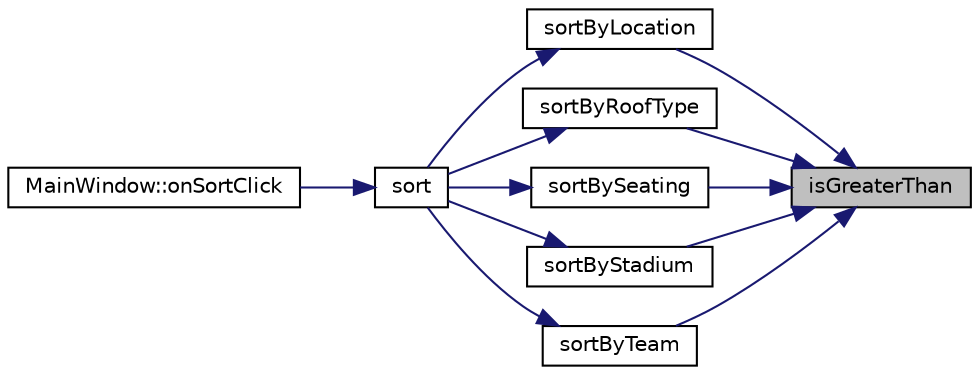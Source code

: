 digraph "isGreaterThan"
{
 // LATEX_PDF_SIZE
  edge [fontname="Helvetica",fontsize="10",labelfontname="Helvetica",labelfontsize="10"];
  node [fontname="Helvetica",fontsize="10",shape=record];
  rankdir="RL";
  Node1 [label="isGreaterThan",height=0.2,width=0.4,color="black", fillcolor="grey75", style="filled", fontcolor="black",tooltip=" "];
  Node1 -> Node2 [dir="back",color="midnightblue",fontsize="10",style="solid",fontname="Helvetica"];
  Node2 [label="sortByLocation",height=0.2,width=0.4,color="black", fillcolor="white", style="filled",URL="$sort_8cpp.html#a89dd291b874271baabcb3cc9fe7e560c",tooltip=" "];
  Node2 -> Node3 [dir="back",color="midnightblue",fontsize="10",style="solid",fontname="Helvetica"];
  Node3 [label="sort",height=0.2,width=0.4,color="black", fillcolor="white", style="filled",URL="$sort_8cpp.html#a96d4cb0ef4e3d7c1d13ce7395284b6e6",tooltip=" "];
  Node3 -> Node4 [dir="back",color="midnightblue",fontsize="10",style="solid",fontname="Helvetica"];
  Node4 [label="MainWindow::onSortClick",height=0.2,width=0.4,color="black", fillcolor="white", style="filled",URL="$class_main_window.html#a04b723ec1750be5d65c812c2bc41fb9e",tooltip=" "];
  Node1 -> Node5 [dir="back",color="midnightblue",fontsize="10",style="solid",fontname="Helvetica"];
  Node5 [label="sortByRoofType",height=0.2,width=0.4,color="black", fillcolor="white", style="filled",URL="$sort_8cpp.html#a26258abf7469600e321edf2ceb249c30",tooltip=" "];
  Node5 -> Node3 [dir="back",color="midnightblue",fontsize="10",style="solid",fontname="Helvetica"];
  Node1 -> Node6 [dir="back",color="midnightblue",fontsize="10",style="solid",fontname="Helvetica"];
  Node6 [label="sortBySeating",height=0.2,width=0.4,color="black", fillcolor="white", style="filled",URL="$sort_8cpp.html#af639294f422997600239a630988315f9",tooltip=" "];
  Node6 -> Node3 [dir="back",color="midnightblue",fontsize="10",style="solid",fontname="Helvetica"];
  Node1 -> Node7 [dir="back",color="midnightblue",fontsize="10",style="solid",fontname="Helvetica"];
  Node7 [label="sortByStadium",height=0.2,width=0.4,color="black", fillcolor="white", style="filled",URL="$sort_8cpp.html#a824b73824d1d935f60989f9c87b71b1f",tooltip=" "];
  Node7 -> Node3 [dir="back",color="midnightblue",fontsize="10",style="solid",fontname="Helvetica"];
  Node1 -> Node8 [dir="back",color="midnightblue",fontsize="10",style="solid",fontname="Helvetica"];
  Node8 [label="sortByTeam",height=0.2,width=0.4,color="black", fillcolor="white", style="filled",URL="$sort_8cpp.html#ab92ac1061c192fea93d9be681e07deeb",tooltip=" "];
  Node8 -> Node3 [dir="back",color="midnightblue",fontsize="10",style="solid",fontname="Helvetica"];
}
